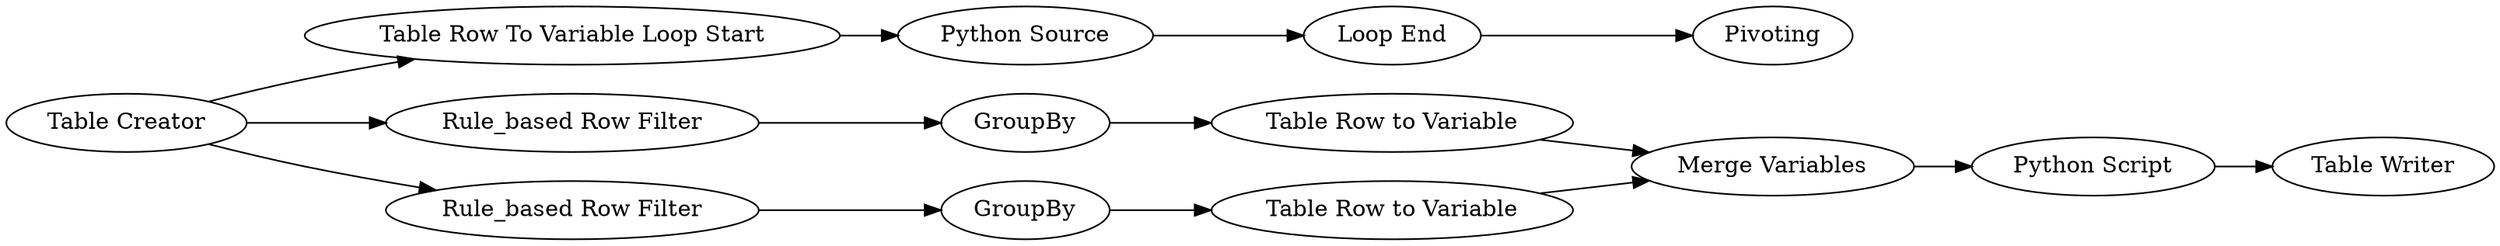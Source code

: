 digraph {
	163 -> 164
	162 -> 161
	170 -> 174
	165 -> 2117
	161 -> 160
	172 -> 173
	167 -> 166
	174 -> 173
	166 -> 172
	169 -> 170
	162 -> 167
	173 -> 165
	162 -> 169
	160 -> 163
	170 [label=GroupBy]
	165 [label="Python Script"]
	167 [label="Rule_based Row Filter"]
	164 [label=Pivoting]
	169 [label="Rule_based Row Filter"]
	173 [label="Merge Variables"]
	161 [label="Table Row To Variable Loop Start"]
	174 [label="Table Row to Variable"]
	2117 [label="Table Writer"]
	162 [label="Table Creator"]
	172 [label="Table Row to Variable"]
	160 [label="Python Source"]
	163 [label="Loop End"]
	166 [label=GroupBy]
	rankdir=LR
}
